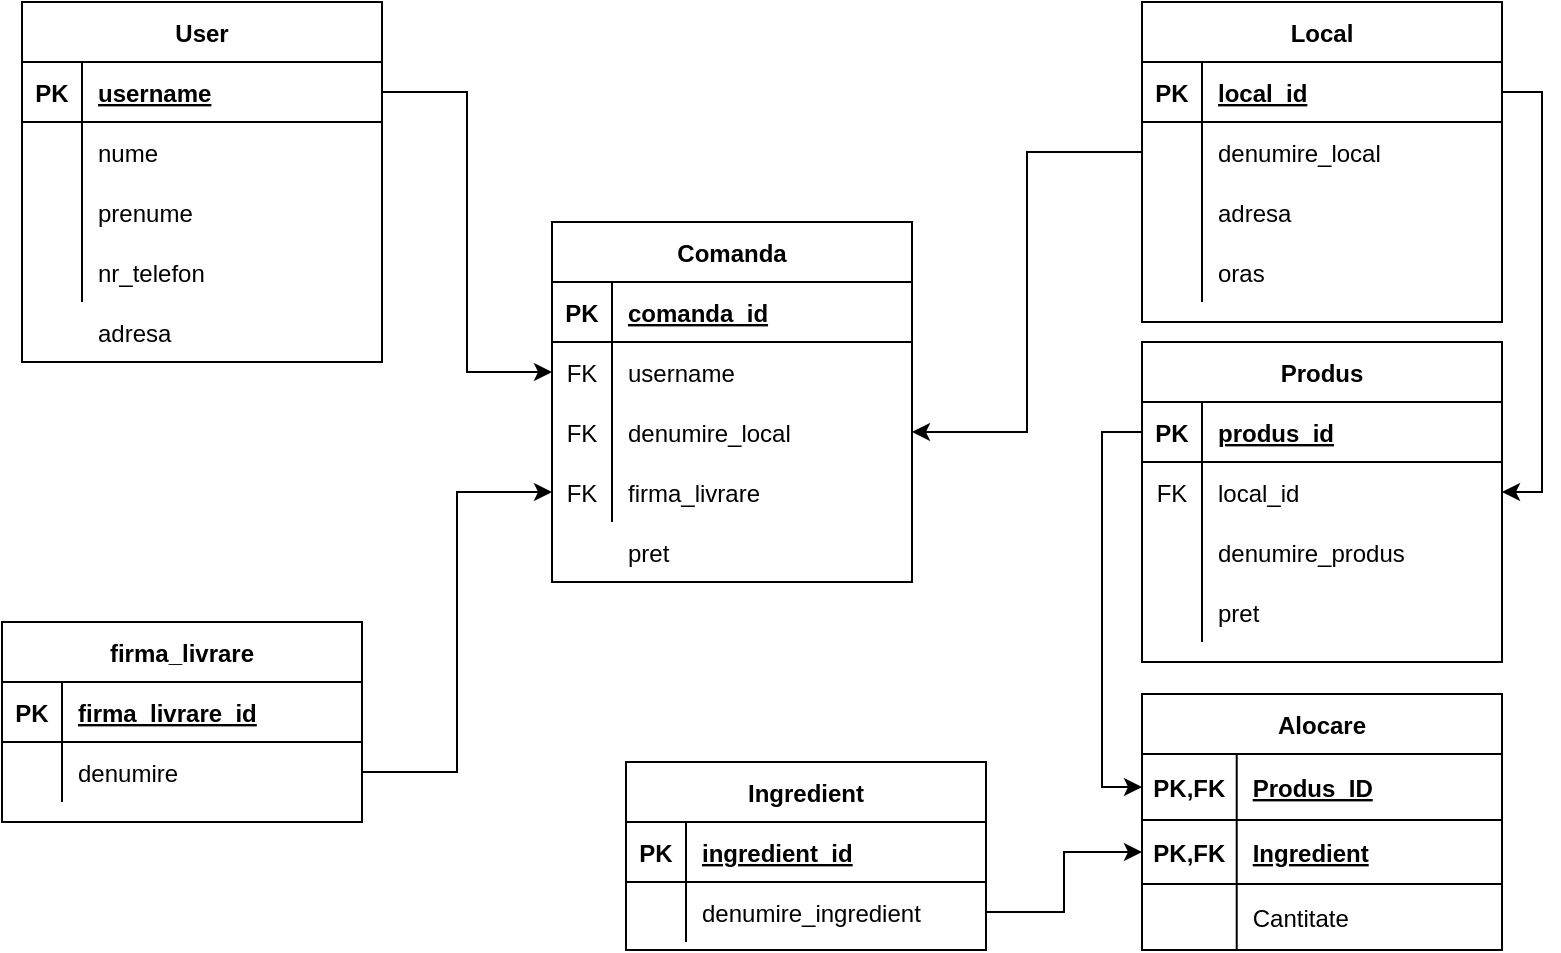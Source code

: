 <mxfile version="14.7.0" type="device"><diagram id="pLHJW87NbrmZ6N7607od" name="Page-1"><mxGraphModel dx="1422" dy="794" grid="0" gridSize="10" guides="1" tooltips="1" connect="1" arrows="1" fold="1" page="1" pageScale="1" pageWidth="827" pageHeight="1169" background="none" math="0" shadow="0"><root><mxCell id="0"/><mxCell id="1" parent="0"/><mxCell id="W1Bey_nLiGCdSj9vnNk4-2" value="Local" style="shape=table;startSize=30;container=1;collapsible=1;childLayout=tableLayout;fixedRows=1;rowLines=0;fontStyle=1;align=center;resizeLast=1;" parent="1" vertex="1"><mxGeometry x="600" y="60" width="180" height="160" as="geometry"/></mxCell><mxCell id="W1Bey_nLiGCdSj9vnNk4-3" value="" style="shape=partialRectangle;collapsible=0;dropTarget=0;pointerEvents=0;fillColor=none;top=0;left=0;bottom=1;right=0;points=[[0,0.5],[1,0.5]];portConstraint=eastwest;" parent="W1Bey_nLiGCdSj9vnNk4-2" vertex="1"><mxGeometry y="30" width="180" height="30" as="geometry"/></mxCell><mxCell id="W1Bey_nLiGCdSj9vnNk4-4" value="PK" style="shape=partialRectangle;connectable=0;fillColor=none;top=0;left=0;bottom=0;right=0;fontStyle=1;overflow=hidden;" parent="W1Bey_nLiGCdSj9vnNk4-3" vertex="1"><mxGeometry width="30" height="30" as="geometry"/></mxCell><mxCell id="W1Bey_nLiGCdSj9vnNk4-5" value="local_id" style="shape=partialRectangle;connectable=0;fillColor=none;top=0;left=0;bottom=0;right=0;align=left;spacingLeft=6;fontStyle=5;overflow=hidden;" parent="W1Bey_nLiGCdSj9vnNk4-3" vertex="1"><mxGeometry x="30" width="150" height="30" as="geometry"/></mxCell><mxCell id="W1Bey_nLiGCdSj9vnNk4-6" value="" style="shape=partialRectangle;collapsible=0;dropTarget=0;pointerEvents=0;fillColor=none;top=0;left=0;bottom=0;right=0;points=[[0,0.5],[1,0.5]];portConstraint=eastwest;" parent="W1Bey_nLiGCdSj9vnNk4-2" vertex="1"><mxGeometry y="60" width="180" height="30" as="geometry"/></mxCell><mxCell id="W1Bey_nLiGCdSj9vnNk4-7" value="" style="shape=partialRectangle;connectable=0;fillColor=none;top=0;left=0;bottom=0;right=0;editable=1;overflow=hidden;" parent="W1Bey_nLiGCdSj9vnNk4-6" vertex="1"><mxGeometry width="30" height="30" as="geometry"/></mxCell><mxCell id="W1Bey_nLiGCdSj9vnNk4-8" value="denumire_local" style="shape=partialRectangle;connectable=0;fillColor=none;top=0;left=0;bottom=0;right=0;align=left;spacingLeft=6;overflow=hidden;" parent="W1Bey_nLiGCdSj9vnNk4-6" vertex="1"><mxGeometry x="30" width="150" height="30" as="geometry"/></mxCell><mxCell id="W1Bey_nLiGCdSj9vnNk4-9" value="" style="shape=partialRectangle;collapsible=0;dropTarget=0;pointerEvents=0;fillColor=none;top=0;left=0;bottom=0;right=0;points=[[0,0.5],[1,0.5]];portConstraint=eastwest;" parent="W1Bey_nLiGCdSj9vnNk4-2" vertex="1"><mxGeometry y="90" width="180" height="30" as="geometry"/></mxCell><mxCell id="W1Bey_nLiGCdSj9vnNk4-10" value="" style="shape=partialRectangle;connectable=0;fillColor=none;top=0;left=0;bottom=0;right=0;editable=1;overflow=hidden;" parent="W1Bey_nLiGCdSj9vnNk4-9" vertex="1"><mxGeometry width="30" height="30" as="geometry"/></mxCell><mxCell id="W1Bey_nLiGCdSj9vnNk4-11" value="adresa" style="shape=partialRectangle;connectable=0;fillColor=none;top=0;left=0;bottom=0;right=0;align=left;spacingLeft=6;overflow=hidden;" parent="W1Bey_nLiGCdSj9vnNk4-9" vertex="1"><mxGeometry x="30" width="150" height="30" as="geometry"/></mxCell><mxCell id="W1Bey_nLiGCdSj9vnNk4-12" value="" style="shape=partialRectangle;collapsible=0;dropTarget=0;pointerEvents=0;fillColor=none;top=0;left=0;bottom=0;right=0;points=[[0,0.5],[1,0.5]];portConstraint=eastwest;" parent="W1Bey_nLiGCdSj9vnNk4-2" vertex="1"><mxGeometry y="120" width="180" height="30" as="geometry"/></mxCell><mxCell id="W1Bey_nLiGCdSj9vnNk4-13" value="" style="shape=partialRectangle;connectable=0;fillColor=none;top=0;left=0;bottom=0;right=0;editable=1;overflow=hidden;" parent="W1Bey_nLiGCdSj9vnNk4-12" vertex="1"><mxGeometry width="30" height="30" as="geometry"/></mxCell><mxCell id="W1Bey_nLiGCdSj9vnNk4-14" value="oras" style="shape=partialRectangle;connectable=0;fillColor=none;top=0;left=0;bottom=0;right=0;align=left;spacingLeft=6;overflow=hidden;" parent="W1Bey_nLiGCdSj9vnNk4-12" vertex="1"><mxGeometry x="30" width="150" height="30" as="geometry"/></mxCell><mxCell id="W1Bey_nLiGCdSj9vnNk4-15" value="Produs" style="shape=table;startSize=30;container=1;collapsible=1;childLayout=tableLayout;fixedRows=1;rowLines=0;fontStyle=1;align=center;resizeLast=1;" parent="1" vertex="1"><mxGeometry x="600" y="230" width="180" height="160" as="geometry"/></mxCell><mxCell id="W1Bey_nLiGCdSj9vnNk4-16" value="" style="shape=partialRectangle;collapsible=0;dropTarget=0;pointerEvents=0;fillColor=none;top=0;left=0;bottom=1;right=0;points=[[0,0.5],[1,0.5]];portConstraint=eastwest;" parent="W1Bey_nLiGCdSj9vnNk4-15" vertex="1"><mxGeometry y="30" width="180" height="30" as="geometry"/></mxCell><mxCell id="W1Bey_nLiGCdSj9vnNk4-17" value="PK" style="shape=partialRectangle;connectable=0;fillColor=none;top=0;left=0;bottom=0;right=0;fontStyle=1;overflow=hidden;" parent="W1Bey_nLiGCdSj9vnNk4-16" vertex="1"><mxGeometry width="30" height="30" as="geometry"/></mxCell><mxCell id="W1Bey_nLiGCdSj9vnNk4-18" value="produs_id" style="shape=partialRectangle;connectable=0;fillColor=none;top=0;left=0;bottom=0;right=0;align=left;spacingLeft=6;fontStyle=5;overflow=hidden;" parent="W1Bey_nLiGCdSj9vnNk4-16" vertex="1"><mxGeometry x="30" width="150" height="30" as="geometry"/></mxCell><mxCell id="W1Bey_nLiGCdSj9vnNk4-19" value="" style="shape=partialRectangle;collapsible=0;dropTarget=0;pointerEvents=0;fillColor=none;top=0;left=0;bottom=0;right=0;points=[[0,0.5],[1,0.5]];portConstraint=eastwest;" parent="W1Bey_nLiGCdSj9vnNk4-15" vertex="1"><mxGeometry y="60" width="180" height="30" as="geometry"/></mxCell><mxCell id="W1Bey_nLiGCdSj9vnNk4-20" value="FK" style="shape=partialRectangle;connectable=0;fillColor=none;top=0;left=0;bottom=0;right=0;editable=1;overflow=hidden;" parent="W1Bey_nLiGCdSj9vnNk4-19" vertex="1"><mxGeometry width="30" height="30" as="geometry"/></mxCell><mxCell id="W1Bey_nLiGCdSj9vnNk4-21" value="local_id" style="shape=partialRectangle;connectable=0;fillColor=none;top=0;left=0;bottom=0;right=0;align=left;spacingLeft=6;overflow=hidden;" parent="W1Bey_nLiGCdSj9vnNk4-19" vertex="1"><mxGeometry x="30" width="150" height="30" as="geometry"/></mxCell><mxCell id="W1Bey_nLiGCdSj9vnNk4-22" value="" style="shape=partialRectangle;collapsible=0;dropTarget=0;pointerEvents=0;fillColor=none;top=0;left=0;bottom=0;right=0;points=[[0,0.5],[1,0.5]];portConstraint=eastwest;" parent="W1Bey_nLiGCdSj9vnNk4-15" vertex="1"><mxGeometry y="90" width="180" height="30" as="geometry"/></mxCell><mxCell id="W1Bey_nLiGCdSj9vnNk4-23" value="" style="shape=partialRectangle;connectable=0;fillColor=none;top=0;left=0;bottom=0;right=0;editable=1;overflow=hidden;" parent="W1Bey_nLiGCdSj9vnNk4-22" vertex="1"><mxGeometry width="30" height="30" as="geometry"/></mxCell><mxCell id="W1Bey_nLiGCdSj9vnNk4-24" value="denumire_produs" style="shape=partialRectangle;connectable=0;fillColor=none;top=0;left=0;bottom=0;right=0;align=left;spacingLeft=6;overflow=hidden;" parent="W1Bey_nLiGCdSj9vnNk4-22" vertex="1"><mxGeometry x="30" width="150" height="30" as="geometry"/></mxCell><mxCell id="W1Bey_nLiGCdSj9vnNk4-25" value="" style="shape=partialRectangle;collapsible=0;dropTarget=0;pointerEvents=0;fillColor=none;top=0;left=0;bottom=0;right=0;points=[[0,0.5],[1,0.5]];portConstraint=eastwest;" parent="W1Bey_nLiGCdSj9vnNk4-15" vertex="1"><mxGeometry y="120" width="180" height="30" as="geometry"/></mxCell><mxCell id="W1Bey_nLiGCdSj9vnNk4-26" value="" style="shape=partialRectangle;connectable=0;fillColor=none;top=0;left=0;bottom=0;right=0;editable=1;overflow=hidden;" parent="W1Bey_nLiGCdSj9vnNk4-25" vertex="1"><mxGeometry width="30" height="30" as="geometry"/></mxCell><mxCell id="W1Bey_nLiGCdSj9vnNk4-27" value="pret" style="shape=partialRectangle;connectable=0;fillColor=none;top=0;left=0;bottom=0;right=0;align=left;spacingLeft=6;overflow=hidden;" parent="W1Bey_nLiGCdSj9vnNk4-25" vertex="1"><mxGeometry x="30" width="150" height="30" as="geometry"/></mxCell><mxCell id="W1Bey_nLiGCdSj9vnNk4-29" style="edgeStyle=orthogonalEdgeStyle;rounded=0;orthogonalLoop=1;jettySize=auto;html=1;exitX=1;exitY=0.5;exitDx=0;exitDy=0;entryX=1;entryY=0.5;entryDx=0;entryDy=0;" parent="1" source="W1Bey_nLiGCdSj9vnNk4-3" target="W1Bey_nLiGCdSj9vnNk4-19" edge="1"><mxGeometry relative="1" as="geometry"><mxPoint x="890" y="260" as="targetPoint"/></mxGeometry></mxCell><mxCell id="W1Bey_nLiGCdSj9vnNk4-30" value="Ingredient" style="shape=table;startSize=30;container=1;collapsible=1;childLayout=tableLayout;fixedRows=1;rowLines=0;fontStyle=1;align=center;resizeLast=1;" parent="1" vertex="1"><mxGeometry x="342" y="440" width="180" height="94" as="geometry"/></mxCell><mxCell id="W1Bey_nLiGCdSj9vnNk4-31" value="" style="shape=partialRectangle;collapsible=0;dropTarget=0;pointerEvents=0;fillColor=none;top=0;left=0;bottom=1;right=0;points=[[0,0.5],[1,0.5]];portConstraint=eastwest;" parent="W1Bey_nLiGCdSj9vnNk4-30" vertex="1"><mxGeometry y="30" width="180" height="30" as="geometry"/></mxCell><mxCell id="W1Bey_nLiGCdSj9vnNk4-32" value="PK" style="shape=partialRectangle;connectable=0;fillColor=none;top=0;left=0;bottom=0;right=0;fontStyle=1;overflow=hidden;" parent="W1Bey_nLiGCdSj9vnNk4-31" vertex="1"><mxGeometry width="30" height="30" as="geometry"/></mxCell><mxCell id="W1Bey_nLiGCdSj9vnNk4-33" value="ingredient_id" style="shape=partialRectangle;connectable=0;fillColor=none;top=0;left=0;bottom=0;right=0;align=left;spacingLeft=6;fontStyle=5;overflow=hidden;" parent="W1Bey_nLiGCdSj9vnNk4-31" vertex="1"><mxGeometry x="30" width="150" height="30" as="geometry"/></mxCell><mxCell id="W1Bey_nLiGCdSj9vnNk4-37" value="" style="shape=partialRectangle;collapsible=0;dropTarget=0;pointerEvents=0;fillColor=none;top=0;left=0;bottom=0;right=0;points=[[0,0.5],[1,0.5]];portConstraint=eastwest;" parent="W1Bey_nLiGCdSj9vnNk4-30" vertex="1"><mxGeometry y="60" width="180" height="30" as="geometry"/></mxCell><mxCell id="W1Bey_nLiGCdSj9vnNk4-38" value="" style="shape=partialRectangle;connectable=0;fillColor=none;top=0;left=0;bottom=0;right=0;editable=1;overflow=hidden;" parent="W1Bey_nLiGCdSj9vnNk4-37" vertex="1"><mxGeometry width="30" height="30" as="geometry"/></mxCell><mxCell id="W1Bey_nLiGCdSj9vnNk4-39" value="denumire_ingredient" style="shape=partialRectangle;connectable=0;fillColor=none;top=0;left=0;bottom=0;right=0;align=left;spacingLeft=6;overflow=hidden;" parent="W1Bey_nLiGCdSj9vnNk4-37" vertex="1"><mxGeometry x="30" width="150" height="30" as="geometry"/></mxCell><mxCell id="W1Bey_nLiGCdSj9vnNk4-44" value="Comanda" style="shape=table;startSize=30;container=1;collapsible=1;childLayout=tableLayout;fixedRows=1;rowLines=0;fontStyle=1;align=center;resizeLast=1;" parent="1" vertex="1"><mxGeometry x="305" y="170" width="180" height="180" as="geometry"/></mxCell><mxCell id="W1Bey_nLiGCdSj9vnNk4-45" value="" style="shape=partialRectangle;collapsible=0;dropTarget=0;pointerEvents=0;fillColor=none;top=0;left=0;bottom=1;right=0;points=[[0,0.5],[1,0.5]];portConstraint=eastwest;" parent="W1Bey_nLiGCdSj9vnNk4-44" vertex="1"><mxGeometry y="30" width="180" height="30" as="geometry"/></mxCell><mxCell id="W1Bey_nLiGCdSj9vnNk4-46" value="PK" style="shape=partialRectangle;connectable=0;fillColor=none;top=0;left=0;bottom=0;right=0;fontStyle=1;overflow=hidden;" parent="W1Bey_nLiGCdSj9vnNk4-45" vertex="1"><mxGeometry width="30" height="30" as="geometry"/></mxCell><mxCell id="W1Bey_nLiGCdSj9vnNk4-47" value="comanda_id" style="shape=partialRectangle;connectable=0;fillColor=none;top=0;left=0;bottom=0;right=0;align=left;spacingLeft=6;fontStyle=5;overflow=hidden;" parent="W1Bey_nLiGCdSj9vnNk4-45" vertex="1"><mxGeometry x="30" width="150" height="30" as="geometry"/></mxCell><mxCell id="W1Bey_nLiGCdSj9vnNk4-48" value="" style="shape=partialRectangle;collapsible=0;dropTarget=0;pointerEvents=0;fillColor=none;top=0;left=0;bottom=0;right=0;points=[[0,0.5],[1,0.5]];portConstraint=eastwest;" parent="W1Bey_nLiGCdSj9vnNk4-44" vertex="1"><mxGeometry y="60" width="180" height="30" as="geometry"/></mxCell><mxCell id="W1Bey_nLiGCdSj9vnNk4-49" value="FK" style="shape=partialRectangle;connectable=0;fillColor=none;top=0;left=0;bottom=0;right=0;editable=1;overflow=hidden;" parent="W1Bey_nLiGCdSj9vnNk4-48" vertex="1"><mxGeometry width="30" height="30" as="geometry"/></mxCell><mxCell id="W1Bey_nLiGCdSj9vnNk4-50" value="username" style="shape=partialRectangle;connectable=0;fillColor=none;top=0;left=0;bottom=0;right=0;align=left;spacingLeft=6;overflow=hidden;" parent="W1Bey_nLiGCdSj9vnNk4-48" vertex="1"><mxGeometry x="30" width="150" height="30" as="geometry"/></mxCell><mxCell id="W1Bey_nLiGCdSj9vnNk4-51" value="" style="shape=partialRectangle;collapsible=0;dropTarget=0;pointerEvents=0;fillColor=none;top=0;left=0;bottom=0;right=0;points=[[0,0.5],[1,0.5]];portConstraint=eastwest;" parent="W1Bey_nLiGCdSj9vnNk4-44" vertex="1"><mxGeometry y="90" width="180" height="30" as="geometry"/></mxCell><mxCell id="W1Bey_nLiGCdSj9vnNk4-52" value="FK" style="shape=partialRectangle;connectable=0;fillColor=none;top=0;left=0;bottom=0;right=0;editable=1;overflow=hidden;" parent="W1Bey_nLiGCdSj9vnNk4-51" vertex="1"><mxGeometry width="30" height="30" as="geometry"/></mxCell><mxCell id="W1Bey_nLiGCdSj9vnNk4-53" value="denumire_local" style="shape=partialRectangle;connectable=0;fillColor=none;top=0;left=0;bottom=0;right=0;align=left;spacingLeft=6;overflow=hidden;" parent="W1Bey_nLiGCdSj9vnNk4-51" vertex="1"><mxGeometry x="30" width="150" height="30" as="geometry"/></mxCell><mxCell id="W1Bey_nLiGCdSj9vnNk4-54" value="" style="shape=partialRectangle;collapsible=0;dropTarget=0;pointerEvents=0;fillColor=none;top=0;left=0;bottom=0;right=0;points=[[0,0.5],[1,0.5]];portConstraint=eastwest;" parent="W1Bey_nLiGCdSj9vnNk4-44" vertex="1"><mxGeometry y="120" width="180" height="30" as="geometry"/></mxCell><mxCell id="W1Bey_nLiGCdSj9vnNk4-55" value="FK" style="shape=partialRectangle;connectable=0;fillColor=none;top=0;left=0;bottom=0;right=0;editable=1;overflow=hidden;" parent="W1Bey_nLiGCdSj9vnNk4-54" vertex="1"><mxGeometry width="30" height="30" as="geometry"/></mxCell><mxCell id="W1Bey_nLiGCdSj9vnNk4-56" value="firma_livrare" style="shape=partialRectangle;connectable=0;fillColor=none;top=0;left=0;bottom=0;right=0;align=left;spacingLeft=6;overflow=hidden;" parent="W1Bey_nLiGCdSj9vnNk4-54" vertex="1"><mxGeometry x="30" width="150" height="30" as="geometry"/></mxCell><mxCell id="W1Bey_nLiGCdSj9vnNk4-58" value="" style="shape=partialRectangle;connectable=0;fillColor=none;top=0;left=0;bottom=0;right=0;editable=1;overflow=hidden;" parent="1" vertex="1"><mxGeometry x="305" y="320" width="30" height="30" as="geometry"/></mxCell><mxCell id="W1Bey_nLiGCdSj9vnNk4-59" value="pret" style="shape=partialRectangle;connectable=0;fillColor=none;top=0;left=0;bottom=0;right=0;align=left;spacingLeft=6;overflow=hidden;" parent="1" vertex="1"><mxGeometry x="335" y="320" width="150" height="30" as="geometry"/></mxCell><mxCell id="W1Bey_nLiGCdSj9vnNk4-60" style="edgeStyle=orthogonalEdgeStyle;rounded=0;orthogonalLoop=1;jettySize=auto;html=1;entryX=1;entryY=0.5;entryDx=0;entryDy=0;" parent="1" source="W1Bey_nLiGCdSj9vnNk4-6" target="W1Bey_nLiGCdSj9vnNk4-51" edge="1"><mxGeometry relative="1" as="geometry"><mxPoint x="330" y="240" as="targetPoint"/></mxGeometry></mxCell><mxCell id="W1Bey_nLiGCdSj9vnNk4-61" value="User" style="shape=table;startSize=30;container=1;collapsible=1;childLayout=tableLayout;fixedRows=1;rowLines=0;fontStyle=1;align=center;resizeLast=1;" parent="1" vertex="1"><mxGeometry x="40" y="60" width="180" height="180" as="geometry"><mxRectangle x="40" y="60" width="60" height="30" as="alternateBounds"/></mxGeometry></mxCell><mxCell id="W1Bey_nLiGCdSj9vnNk4-62" value="" style="shape=partialRectangle;collapsible=0;dropTarget=0;pointerEvents=0;fillColor=none;top=0;left=0;bottom=1;right=0;points=[[0,0.5],[1,0.5]];portConstraint=eastwest;" parent="W1Bey_nLiGCdSj9vnNk4-61" vertex="1"><mxGeometry y="30" width="180" height="30" as="geometry"/></mxCell><mxCell id="W1Bey_nLiGCdSj9vnNk4-63" value="PK" style="shape=partialRectangle;connectable=0;fillColor=none;top=0;left=0;bottom=0;right=0;fontStyle=1;overflow=hidden;" parent="W1Bey_nLiGCdSj9vnNk4-62" vertex="1"><mxGeometry width="30" height="30" as="geometry"/></mxCell><mxCell id="W1Bey_nLiGCdSj9vnNk4-64" value="username" style="shape=partialRectangle;connectable=0;fillColor=none;top=0;left=0;bottom=0;right=0;align=left;spacingLeft=6;fontStyle=5;overflow=hidden;" parent="W1Bey_nLiGCdSj9vnNk4-62" vertex="1"><mxGeometry x="30" width="150" height="30" as="geometry"/></mxCell><mxCell id="W1Bey_nLiGCdSj9vnNk4-65" value="" style="shape=partialRectangle;collapsible=0;dropTarget=0;pointerEvents=0;fillColor=none;top=0;left=0;bottom=0;right=0;points=[[0,0.5],[1,0.5]];portConstraint=eastwest;" parent="W1Bey_nLiGCdSj9vnNk4-61" vertex="1"><mxGeometry y="60" width="180" height="30" as="geometry"/></mxCell><mxCell id="W1Bey_nLiGCdSj9vnNk4-66" value="" style="shape=partialRectangle;connectable=0;fillColor=none;top=0;left=0;bottom=0;right=0;editable=1;overflow=hidden;" parent="W1Bey_nLiGCdSj9vnNk4-65" vertex="1"><mxGeometry width="30" height="30" as="geometry"/></mxCell><mxCell id="W1Bey_nLiGCdSj9vnNk4-67" value="nume" style="shape=partialRectangle;connectable=0;fillColor=none;top=0;left=0;bottom=0;right=0;align=left;spacingLeft=6;overflow=hidden;" parent="W1Bey_nLiGCdSj9vnNk4-65" vertex="1"><mxGeometry x="30" width="150" height="30" as="geometry"/></mxCell><mxCell id="W1Bey_nLiGCdSj9vnNk4-68" value="" style="shape=partialRectangle;collapsible=0;dropTarget=0;pointerEvents=0;fillColor=none;top=0;left=0;bottom=0;right=0;points=[[0,0.5],[1,0.5]];portConstraint=eastwest;" parent="W1Bey_nLiGCdSj9vnNk4-61" vertex="1"><mxGeometry y="90" width="180" height="30" as="geometry"/></mxCell><mxCell id="W1Bey_nLiGCdSj9vnNk4-69" value="" style="shape=partialRectangle;connectable=0;fillColor=none;top=0;left=0;bottom=0;right=0;editable=1;overflow=hidden;" parent="W1Bey_nLiGCdSj9vnNk4-68" vertex="1"><mxGeometry width="30" height="30" as="geometry"/></mxCell><mxCell id="W1Bey_nLiGCdSj9vnNk4-70" value="prenume" style="shape=partialRectangle;connectable=0;fillColor=none;top=0;left=0;bottom=0;right=0;align=left;spacingLeft=6;overflow=hidden;" parent="W1Bey_nLiGCdSj9vnNk4-68" vertex="1"><mxGeometry x="30" width="150" height="30" as="geometry"/></mxCell><mxCell id="W1Bey_nLiGCdSj9vnNk4-71" value="" style="shape=partialRectangle;collapsible=0;dropTarget=0;pointerEvents=0;fillColor=none;top=0;left=0;bottom=0;right=0;points=[[0,0.5],[1,0.5]];portConstraint=eastwest;" parent="W1Bey_nLiGCdSj9vnNk4-61" vertex="1"><mxGeometry y="120" width="180" height="30" as="geometry"/></mxCell><mxCell id="W1Bey_nLiGCdSj9vnNk4-72" value="" style="shape=partialRectangle;connectable=0;fillColor=none;top=0;left=0;bottom=0;right=0;editable=1;overflow=hidden;" parent="W1Bey_nLiGCdSj9vnNk4-71" vertex="1"><mxGeometry width="30" height="30" as="geometry"/></mxCell><mxCell id="W1Bey_nLiGCdSj9vnNk4-73" value="nr_telefon" style="shape=partialRectangle;connectable=0;fillColor=none;top=0;left=0;bottom=0;right=0;align=left;spacingLeft=6;overflow=hidden;" parent="W1Bey_nLiGCdSj9vnNk4-71" vertex="1"><mxGeometry x="30" width="150" height="30" as="geometry"/></mxCell><mxCell id="W1Bey_nLiGCdSj9vnNk4-74" value="" style="shape=partialRectangle;collapsible=0;dropTarget=0;pointerEvents=0;fillColor=none;top=0;left=0;bottom=0;right=0;points=[[0,0.5],[1,0.5]];portConstraint=eastwest;" parent="1" vertex="1"><mxGeometry x="40" y="210" width="180" height="30" as="geometry"/></mxCell><mxCell id="W1Bey_nLiGCdSj9vnNk4-75" value="" style="shape=partialRectangle;connectable=0;fillColor=none;top=0;left=0;bottom=0;right=0;editable=1;overflow=hidden;" parent="W1Bey_nLiGCdSj9vnNk4-74" vertex="1"><mxGeometry width="30" height="30" as="geometry"/></mxCell><mxCell id="W1Bey_nLiGCdSj9vnNk4-76" value="adresa" style="shape=partialRectangle;connectable=0;fillColor=none;top=0;left=0;bottom=0;right=0;align=left;spacingLeft=6;overflow=hidden;" parent="W1Bey_nLiGCdSj9vnNk4-74" vertex="1"><mxGeometry x="30" width="150" height="30" as="geometry"/></mxCell><mxCell id="W1Bey_nLiGCdSj9vnNk4-77" style="edgeStyle=orthogonalEdgeStyle;rounded=0;orthogonalLoop=1;jettySize=auto;html=1;entryX=0;entryY=0.5;entryDx=0;entryDy=0;" parent="1" source="W1Bey_nLiGCdSj9vnNk4-62" target="W1Bey_nLiGCdSj9vnNk4-48" edge="1"><mxGeometry relative="1" as="geometry"/></mxCell><mxCell id="W1Bey_nLiGCdSj9vnNk4-92" style="edgeStyle=orthogonalEdgeStyle;rounded=0;orthogonalLoop=1;jettySize=auto;html=1;exitX=1;exitY=0.75;exitDx=0;exitDy=0;entryX=0;entryY=0.5;entryDx=0;entryDy=0;" parent="1" source="W1Bey_nLiGCdSj9vnNk4-78" target="W1Bey_nLiGCdSj9vnNk4-54" edge="1"><mxGeometry relative="1" as="geometry"><mxPoint x="260" y="300" as="targetPoint"/></mxGeometry></mxCell><mxCell id="W1Bey_nLiGCdSj9vnNk4-78" value="firma_livrare" style="shape=table;startSize=30;container=1;collapsible=1;childLayout=tableLayout;fixedRows=1;rowLines=0;fontStyle=1;align=center;resizeLast=1;" parent="1" vertex="1"><mxGeometry x="30" y="370" width="180" height="100" as="geometry"/></mxCell><mxCell id="W1Bey_nLiGCdSj9vnNk4-79" value="" style="shape=partialRectangle;collapsible=0;dropTarget=0;pointerEvents=0;fillColor=none;top=0;left=0;bottom=1;right=0;points=[[0,0.5],[1,0.5]];portConstraint=eastwest;" parent="W1Bey_nLiGCdSj9vnNk4-78" vertex="1"><mxGeometry y="30" width="180" height="30" as="geometry"/></mxCell><mxCell id="W1Bey_nLiGCdSj9vnNk4-80" value="PK" style="shape=partialRectangle;connectable=0;fillColor=none;top=0;left=0;bottom=0;right=0;fontStyle=1;overflow=hidden;" parent="W1Bey_nLiGCdSj9vnNk4-79" vertex="1"><mxGeometry width="30" height="30" as="geometry"/></mxCell><mxCell id="W1Bey_nLiGCdSj9vnNk4-81" value="firma_livrare_id" style="shape=partialRectangle;connectable=0;fillColor=none;top=0;left=0;bottom=0;right=0;align=left;spacingLeft=6;fontStyle=5;overflow=hidden;" parent="W1Bey_nLiGCdSj9vnNk4-79" vertex="1"><mxGeometry x="30" width="150" height="30" as="geometry"/></mxCell><mxCell id="W1Bey_nLiGCdSj9vnNk4-82" value="" style="shape=partialRectangle;collapsible=0;dropTarget=0;pointerEvents=0;fillColor=none;top=0;left=0;bottom=0;right=0;points=[[0,0.5],[1,0.5]];portConstraint=eastwest;" parent="W1Bey_nLiGCdSj9vnNk4-78" vertex="1"><mxGeometry y="60" width="180" height="30" as="geometry"/></mxCell><mxCell id="W1Bey_nLiGCdSj9vnNk4-83" value="" style="shape=partialRectangle;connectable=0;fillColor=none;top=0;left=0;bottom=0;right=0;editable=1;overflow=hidden;" parent="W1Bey_nLiGCdSj9vnNk4-82" vertex="1"><mxGeometry width="30" height="30" as="geometry"/></mxCell><mxCell id="W1Bey_nLiGCdSj9vnNk4-84" value="denumire" style="shape=partialRectangle;connectable=0;fillColor=none;top=0;left=0;bottom=0;right=0;align=left;spacingLeft=6;overflow=hidden;" parent="W1Bey_nLiGCdSj9vnNk4-82" vertex="1"><mxGeometry x="30" width="150" height="30" as="geometry"/></mxCell><mxCell id="Be47uoGmLzEKMYy3P9fB-19" value="Alocare" style="shape=table;startSize=30;container=1;collapsible=1;childLayout=tableLayout;fixedRows=1;rowLines=1;fontStyle=1;align=center;resizeLast=1;columnLines=1;" parent="1" vertex="1"><mxGeometry x="600" y="406" width="180" height="128" as="geometry"/></mxCell><mxCell id="Be47uoGmLzEKMYy3P9fB-20" value="" style="shape=partialRectangle;collapsible=0;dropTarget=0;pointerEvents=0;fillColor=none;top=0;left=0;bottom=1;right=0;points=[[0,0.5],[1,0.5]];portConstraint=eastwest;" parent="Be47uoGmLzEKMYy3P9fB-19" vertex="1"><mxGeometry y="30" width="180" height="33" as="geometry"/></mxCell><mxCell id="Be47uoGmLzEKMYy3P9fB-21" value="PK,FK" style="shape=partialRectangle;connectable=0;fillColor=none;top=0;left=0;bottom=0;right=0;fontStyle=1;overflow=hidden;" parent="Be47uoGmLzEKMYy3P9fB-20" vertex="1"><mxGeometry width="47.357" height="33" as="geometry"/></mxCell><mxCell id="Be47uoGmLzEKMYy3P9fB-22" value="Produs_ID" style="shape=partialRectangle;connectable=0;fillColor=none;top=0;left=0;bottom=0;right=0;align=left;spacingLeft=6;fontStyle=5;overflow=hidden;" parent="Be47uoGmLzEKMYy3P9fB-20" vertex="1"><mxGeometry x="47.357" width="132.643" height="33" as="geometry"/></mxCell><mxCell id="Be47uoGmLzEKMYy3P9fB-23" value="" style="shape=partialRectangle;collapsible=0;dropTarget=0;pointerEvents=0;fillColor=none;top=0;left=0;bottom=0;right=0;points=[[0,0.5],[1,0.5]];portConstraint=eastwest;" parent="Be47uoGmLzEKMYy3P9fB-19" vertex="1"><mxGeometry y="63" width="180" height="32" as="geometry"/></mxCell><mxCell id="Be47uoGmLzEKMYy3P9fB-24" value="PK,FK" style="shape=partialRectangle;connectable=0;fillColor=none;top=0;left=0;bottom=0;right=0;editable=1;overflow=hidden;fontStyle=1" parent="Be47uoGmLzEKMYy3P9fB-23" vertex="1"><mxGeometry width="47.357" height="32" as="geometry"/></mxCell><mxCell id="Be47uoGmLzEKMYy3P9fB-25" value="Ingredient" style="shape=partialRectangle;connectable=0;fillColor=none;top=0;left=0;bottom=0;right=0;align=left;spacingLeft=6;overflow=hidden;fontStyle=5" parent="Be47uoGmLzEKMYy3P9fB-23" vertex="1"><mxGeometry x="47.357" width="132.643" height="32" as="geometry"/></mxCell><mxCell id="Be47uoGmLzEKMYy3P9fB-26" value="" style="shape=partialRectangle;collapsible=0;dropTarget=0;pointerEvents=0;fillColor=none;top=0;left=0;bottom=0;right=0;points=[[0,0.5],[1,0.5]];portConstraint=eastwest;" parent="Be47uoGmLzEKMYy3P9fB-19" vertex="1"><mxGeometry y="95" width="180" height="33" as="geometry"/></mxCell><mxCell id="Be47uoGmLzEKMYy3P9fB-27" value="" style="shape=partialRectangle;connectable=0;fillColor=none;top=0;left=0;bottom=0;right=0;editable=1;overflow=hidden;" parent="Be47uoGmLzEKMYy3P9fB-26" vertex="1"><mxGeometry width="47.357" height="33" as="geometry"/></mxCell><mxCell id="Be47uoGmLzEKMYy3P9fB-28" value="Cantitate" style="shape=partialRectangle;connectable=0;fillColor=none;top=0;left=0;bottom=0;right=0;align=left;spacingLeft=6;overflow=hidden;" parent="Be47uoGmLzEKMYy3P9fB-26" vertex="1"><mxGeometry x="47.357" width="132.643" height="33" as="geometry"/></mxCell><mxCell id="Be47uoGmLzEKMYy3P9fB-32" style="edgeStyle=orthogonalEdgeStyle;rounded=0;orthogonalLoop=1;jettySize=auto;html=1;entryX=0;entryY=0.5;entryDx=0;entryDy=0;" parent="1" source="W1Bey_nLiGCdSj9vnNk4-16" target="Be47uoGmLzEKMYy3P9fB-20" edge="1"><mxGeometry relative="1" as="geometry"/></mxCell><mxCell id="SSz2n4CjCrvT0mglXamR-1" style="edgeStyle=orthogonalEdgeStyle;rounded=0;orthogonalLoop=1;jettySize=auto;html=1;entryX=0;entryY=0.5;entryDx=0;entryDy=0;" edge="1" parent="1" source="W1Bey_nLiGCdSj9vnNk4-37" target="Be47uoGmLzEKMYy3P9fB-23"><mxGeometry relative="1" as="geometry"/></mxCell></root></mxGraphModel></diagram></mxfile>